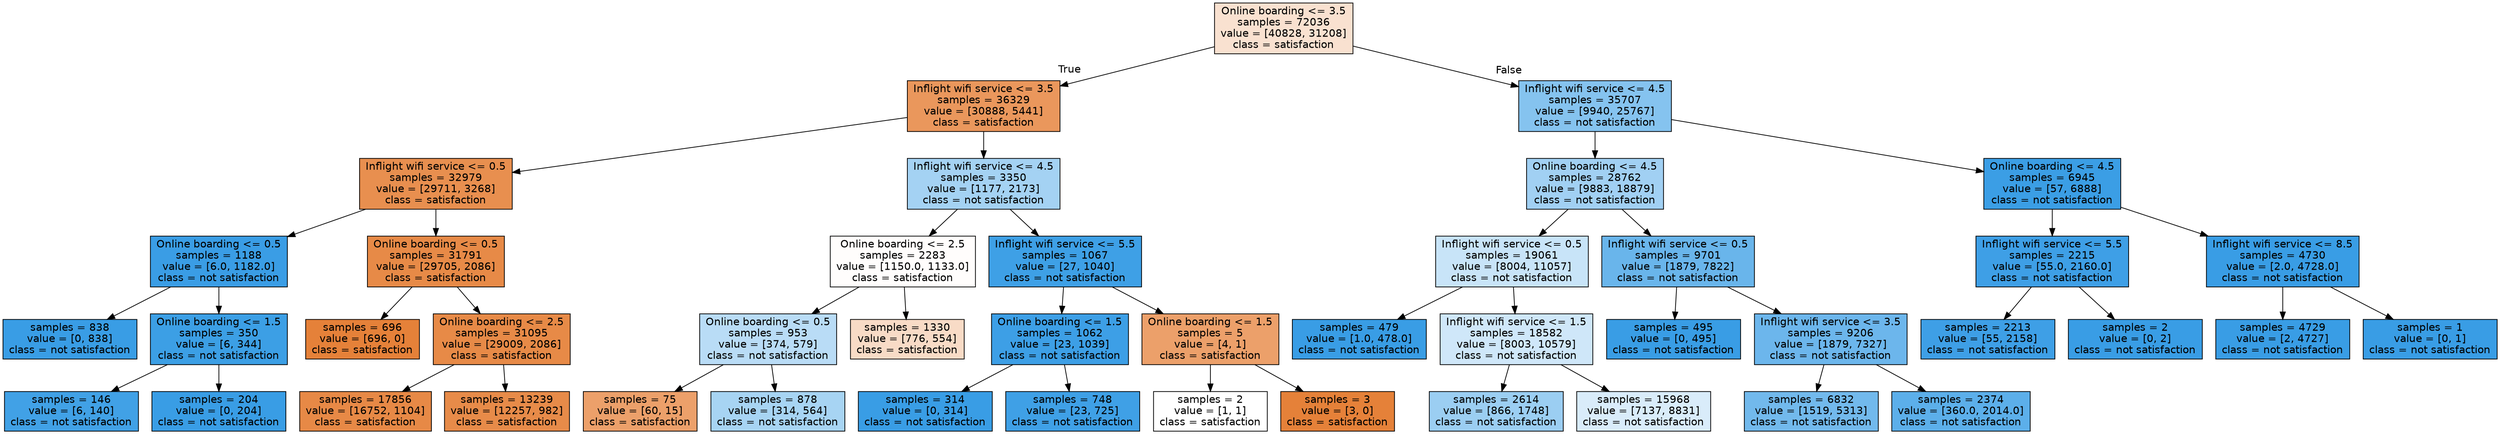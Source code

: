 digraph Tree {
node [shape=box, style="filled", color="black", fontname="helvetica"] ;
edge [fontname="helvetica"] ;
0 [label="Online boarding <= 3.5\nsamples = 72036\nvalue = [40828, 31208]\nclass = satisfaction", fillcolor="#f9e1d0"] ;
1 [label="Inflight wifi service <= 3.5\nsamples = 36329\nvalue = [30888, 5441]\nclass = satisfaction", fillcolor="#ea975c"] ;
0 -> 1 [labeldistance=2.5, labelangle=45, headlabel="True"] ;
2 [label="Inflight wifi service <= 0.5\nsamples = 32979\nvalue = [29711, 3268]\nclass = satisfaction", fillcolor="#e88f4f"] ;
1 -> 2 ;
3 [label="Online boarding <= 0.5\nsamples = 1188\nvalue = [6.0, 1182.0]\nclass = not satisfaction", fillcolor="#3a9de5"] ;
2 -> 3 ;
4 [label="samples = 838\nvalue = [0, 838]\nclass = not satisfaction", fillcolor="#399de5"] ;
3 -> 4 ;
5 [label="Online boarding <= 1.5\nsamples = 350\nvalue = [6, 344]\nclass = not satisfaction", fillcolor="#3c9fe5"] ;
3 -> 5 ;
6 [label="samples = 146\nvalue = [6, 140]\nclass = not satisfaction", fillcolor="#41a1e6"] ;
5 -> 6 ;
7 [label="samples = 204\nvalue = [0, 204]\nclass = not satisfaction", fillcolor="#399de5"] ;
5 -> 7 ;
8 [label="Online boarding <= 0.5\nsamples = 31791\nvalue = [29705, 2086]\nclass = satisfaction", fillcolor="#e78a47"] ;
2 -> 8 ;
9 [label="samples = 696\nvalue = [696, 0]\nclass = satisfaction", fillcolor="#e58139"] ;
8 -> 9 ;
10 [label="Online boarding <= 2.5\nsamples = 31095\nvalue = [29009, 2086]\nclass = satisfaction", fillcolor="#e78a47"] ;
8 -> 10 ;
11 [label="samples = 17856\nvalue = [16752, 1104]\nclass = satisfaction", fillcolor="#e78946"] ;
10 -> 11 ;
12 [label="samples = 13239\nvalue = [12257, 982]\nclass = satisfaction", fillcolor="#e78b49"] ;
10 -> 12 ;
13 [label="Inflight wifi service <= 4.5\nsamples = 3350\nvalue = [1177, 2173]\nclass = not satisfaction", fillcolor="#a4d2f3"] ;
1 -> 13 ;
14 [label="Online boarding <= 2.5\nsamples = 2283\nvalue = [1150.0, 1133.0]\nclass = satisfaction", fillcolor="#fffdfc"] ;
13 -> 14 ;
15 [label="Online boarding <= 0.5\nsamples = 953\nvalue = [374, 579]\nclass = not satisfaction", fillcolor="#b9dcf6"] ;
14 -> 15 ;
16 [label="samples = 75\nvalue = [60, 15]\nclass = satisfaction", fillcolor="#eca06a"] ;
15 -> 16 ;
17 [label="samples = 878\nvalue = [314, 564]\nclass = not satisfaction", fillcolor="#a7d4f3"] ;
15 -> 17 ;
18 [label="samples = 1330\nvalue = [776, 554]\nclass = satisfaction", fillcolor="#f8dbc6"] ;
14 -> 18 ;
19 [label="Inflight wifi service <= 5.5\nsamples = 1067\nvalue = [27, 1040]\nclass = not satisfaction", fillcolor="#3ea0e6"] ;
13 -> 19 ;
20 [label="Online boarding <= 1.5\nsamples = 1062\nvalue = [23, 1039]\nclass = not satisfaction", fillcolor="#3d9fe6"] ;
19 -> 20 ;
21 [label="samples = 314\nvalue = [0, 314]\nclass = not satisfaction", fillcolor="#399de5"] ;
20 -> 21 ;
22 [label="samples = 748\nvalue = [23, 725]\nclass = not satisfaction", fillcolor="#3fa0e6"] ;
20 -> 22 ;
23 [label="Online boarding <= 1.5\nsamples = 5\nvalue = [4, 1]\nclass = satisfaction", fillcolor="#eca06a"] ;
19 -> 23 ;
24 [label="samples = 2\nvalue = [1, 1]\nclass = satisfaction", fillcolor="#ffffff"] ;
23 -> 24 ;
25 [label="samples = 3\nvalue = [3, 0]\nclass = satisfaction", fillcolor="#e58139"] ;
23 -> 25 ;
26 [label="Inflight wifi service <= 4.5\nsamples = 35707\nvalue = [9940, 25767]\nclass = not satisfaction", fillcolor="#85c3ef"] ;
0 -> 26 [labeldistance=2.5, labelangle=-45, headlabel="False"] ;
27 [label="Online boarding <= 4.5\nsamples = 28762\nvalue = [9883, 18879]\nclass = not satisfaction", fillcolor="#a1d0f3"] ;
26 -> 27 ;
28 [label="Inflight wifi service <= 0.5\nsamples = 19061\nvalue = [8004, 11057]\nclass = not satisfaction", fillcolor="#c8e4f8"] ;
27 -> 28 ;
29 [label="samples = 479\nvalue = [1.0, 478.0]\nclass = not satisfaction", fillcolor="#399de5"] ;
28 -> 29 ;
30 [label="Inflight wifi service <= 1.5\nsamples = 18582\nvalue = [8003, 10579]\nclass = not satisfaction", fillcolor="#cfe7f9"] ;
28 -> 30 ;
31 [label="samples = 2614\nvalue = [866, 1748]\nclass = not satisfaction", fillcolor="#9bcef2"] ;
30 -> 31 ;
32 [label="samples = 15968\nvalue = [7137, 8831]\nclass = not satisfaction", fillcolor="#d9ecfa"] ;
30 -> 32 ;
33 [label="Inflight wifi service <= 0.5\nsamples = 9701\nvalue = [1879, 7822]\nclass = not satisfaction", fillcolor="#69b5eb"] ;
27 -> 33 ;
34 [label="samples = 495\nvalue = [0, 495]\nclass = not satisfaction", fillcolor="#399de5"] ;
33 -> 34 ;
35 [label="Inflight wifi service <= 3.5\nsamples = 9206\nvalue = [1879, 7327]\nclass = not satisfaction", fillcolor="#6cb6ec"] ;
33 -> 35 ;
36 [label="samples = 6832\nvalue = [1519, 5313]\nclass = not satisfaction", fillcolor="#72b9ec"] ;
35 -> 36 ;
37 [label="samples = 2374\nvalue = [360.0, 2014.0]\nclass = not satisfaction", fillcolor="#5cafea"] ;
35 -> 37 ;
38 [label="Online boarding <= 4.5\nsamples = 6945\nvalue = [57, 6888]\nclass = not satisfaction", fillcolor="#3b9ee5"] ;
26 -> 38 ;
39 [label="Inflight wifi service <= 5.5\nsamples = 2215\nvalue = [55.0, 2160.0]\nclass = not satisfaction", fillcolor="#3e9fe6"] ;
38 -> 39 ;
40 [label="samples = 2213\nvalue = [55, 2158]\nclass = not satisfaction", fillcolor="#3e9fe6"] ;
39 -> 40 ;
41 [label="samples = 2\nvalue = [0, 2]\nclass = not satisfaction", fillcolor="#399de5"] ;
39 -> 41 ;
42 [label="Inflight wifi service <= 8.5\nsamples = 4730\nvalue = [2.0, 4728.0]\nclass = not satisfaction", fillcolor="#399de5"] ;
38 -> 42 ;
43 [label="samples = 4729\nvalue = [2, 4727]\nclass = not satisfaction", fillcolor="#399de5"] ;
42 -> 43 ;
44 [label="samples = 1\nvalue = [0, 1]\nclass = not satisfaction", fillcolor="#399de5"] ;
42 -> 44 ;
}